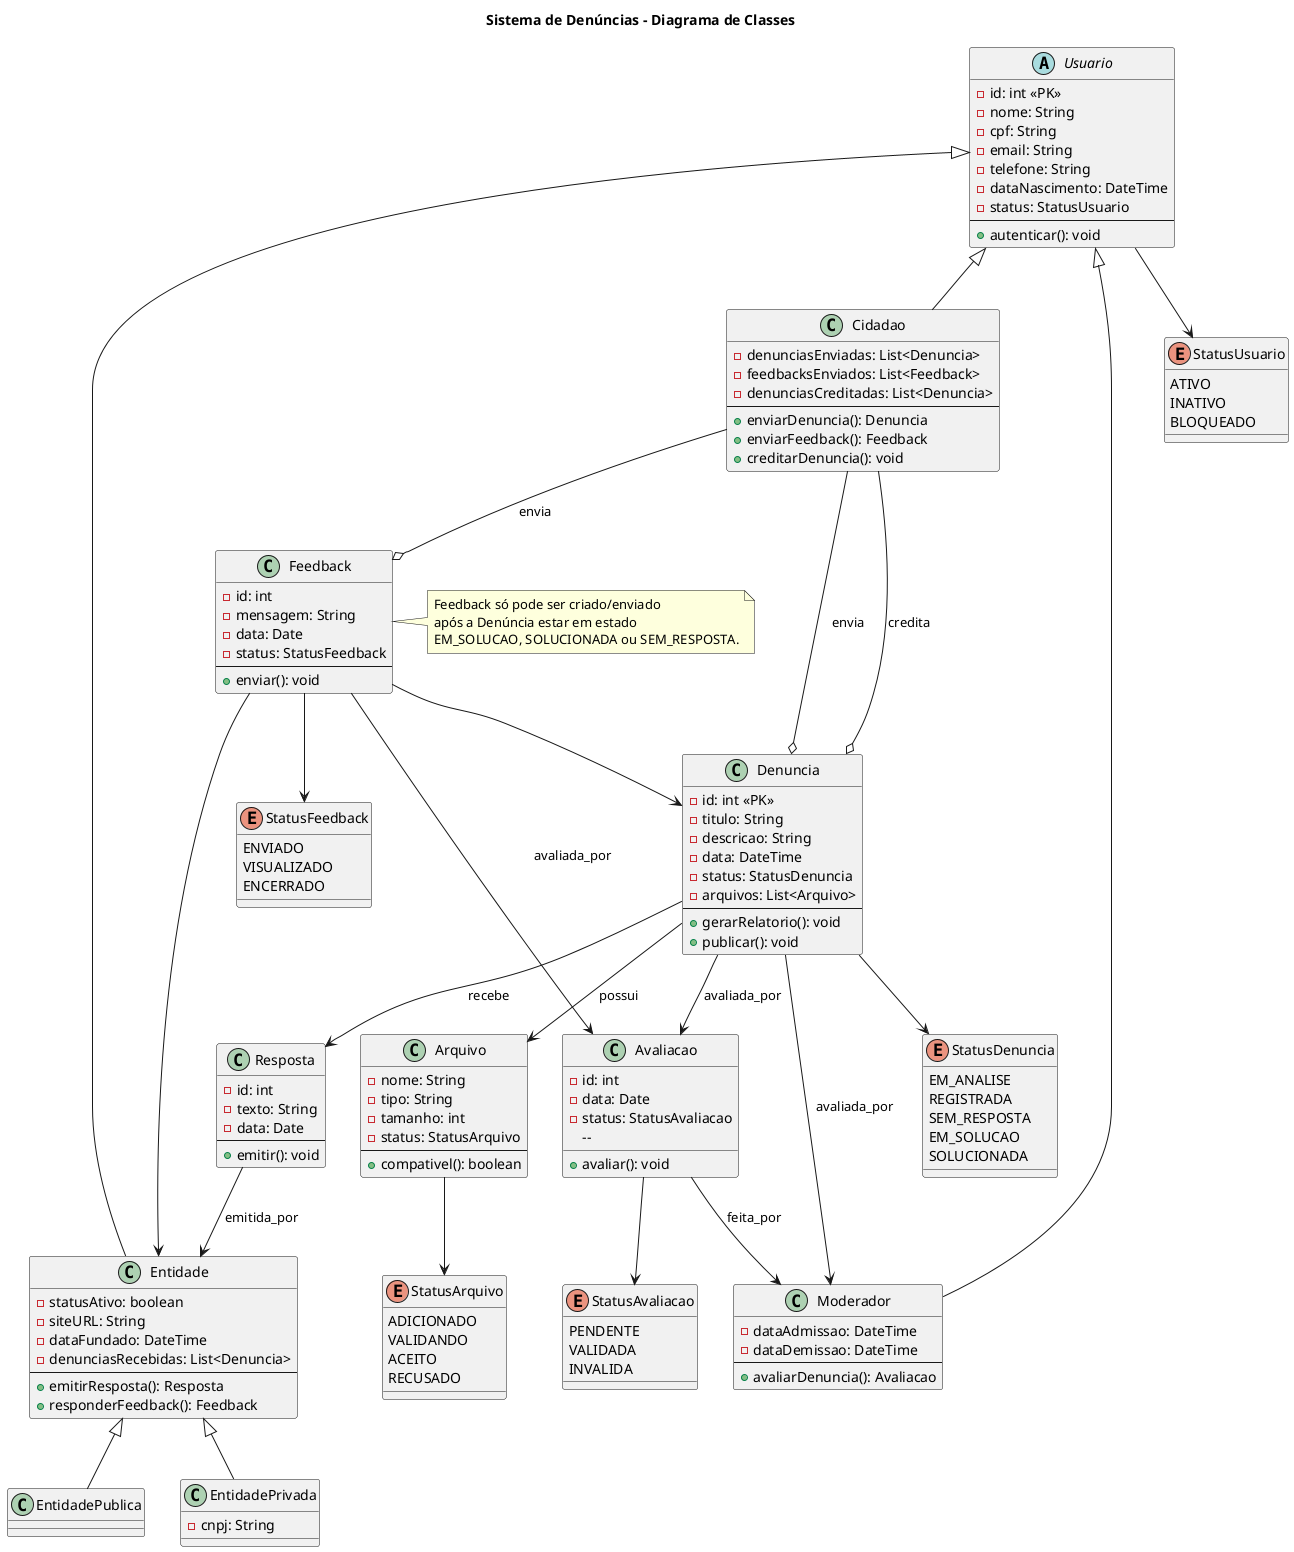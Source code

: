 @startuml
title Sistema de Denúncias - Diagrama de Classes

abstract class Usuario {
  - id: int <<PK>>
  - nome: String
  - cpf: String
  - email: String
  - telefone: String 
  - dataNascimento: DateTime
  - status: StatusUsuario
  --
  + autenticar(): void
}

class Cidadao extends Usuario {
  - denunciasEnviadas: List<Denuncia> 
  - feedbacksEnviados: List<Feedback>
  - denunciasCreditadas: List<Denuncia>
  --
  + enviarDenuncia(): Denuncia
  + enviarFeedback(): Feedback
  + creditarDenuncia(): void
}

class Moderador extends Usuario {
  - dataAdmissao: DateTime
  - dataDemissao: DateTime
  --
  + avaliarDenuncia(): Avaliacao
}

class Entidade extends Usuario {
  - statusAtivo: boolean 
  - siteURL: String 
  - dataFundado: DateTime
  - denunciasRecebidas: List<Denuncia>
  --
  + emitirResposta(): Resposta
  + responderFeedback(): Feedback
}

class EntidadePublica extends Entidade {
}

class EntidadePrivada extends Entidade {
  - cnpj: String
}

class Denuncia {
  - id: int <<PK>>
  - titulo: String
  - descricao: String
  - data: DateTime
  - status: StatusDenuncia
  - arquivos: List<Arquivo>
  --
  + gerarRelatorio(): void
  + publicar(): void
}

class Arquivo {
  - nome: String
  - tipo: String
  - tamanho: int
  - status: StatusArquivo
  --
  + compativel(): boolean
}

class Avaliacao {
  - id: int
  - data: Date
  - status: StatusAvaliacao
  -- 
  + avaliar(): void
}

class Resposta {
  - id: int
  - texto: String
  - data: Date
  --
  + emitir(): void
}

class Feedback {
  - id: int
  - mensagem: String
  - data: Date
  - status: StatusFeedback
  --
  + enviar(): void
}

' Enums
enum StatusUsuario {
  ATIVO
  INATIVO
  BLOQUEADO
}

enum StatusDenuncia {
  EM_ANALISE
  REGISTRADA
  SEM_RESPOSTA
  EM_SOLUCAO
  SOLUCIONADA
}

enum StatusArquivo {
  ADICIONADO
  VALIDANDO
  ACEITO
  RECUSADO
}

enum StatusAvaliacao {
  PENDENTE
  VALIDADA
  INVALIDA
}

enum StatusFeedback {
  ENVIADO
  VISUALIZADO
  ENCERRADO
}

' Relacionamentos
Cidadao --o Denuncia : envia
Cidadao --o Feedback : envia
Cidadao --o Denuncia : credita
Denuncia --> Arquivo : possui
Denuncia --> Resposta : recebe
Denuncia --> Moderador : avaliada_por
Denuncia --> Avaliacao : avaliada_por
Feedback --> Avaliacao : avaliada_por
Avaliacao --> Moderador : feita_por
Resposta --> Entidade : emitida_por
Feedback --> Denuncia
Feedback --> Entidade

Usuario --> StatusUsuario
Denuncia --> StatusDenuncia
Arquivo --> StatusArquivo
Avaliacao --> StatusAvaliacao
Feedback --> StatusFeedback

' Nota
note right of Feedback
  Feedback só pode ser criado/enviado
  após a Denúncia estar em estado
  EM_SOLUCAO, SOLUCIONADA ou SEM_RESPOSTA.
end note
@enduml
